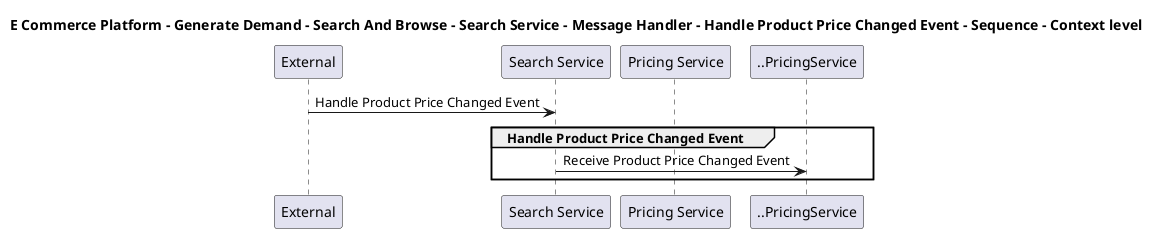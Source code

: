@startuml

title E Commerce Platform - Generate Demand - Search And Browse - Search Service - Message Handler - Handle Product Price Changed Event - Sequence - Context level

participant "External" as C4InterFlow.SoftwareSystems.ExternalSystem
participant "Search Service" as ECommercePlatform.GenerateDemand.SearchAndBrowse.SoftwareSystems.SearchService
participant "Pricing Service" as ECommercePlatform.CreateProduct.PriceManagement.SoftwareSystems.PricingService

C4InterFlow.SoftwareSystems.ExternalSystem -> ECommercePlatform.GenerateDemand.SearchAndBrowse.SoftwareSystems.SearchService : Handle Product Price Changed Event
group Handle Product Price Changed Event
ECommercePlatform.GenerateDemand.SearchAndBrowse.SoftwareSystems.SearchService -> ..PricingService : Receive Product Price Changed Event
end


@enduml
